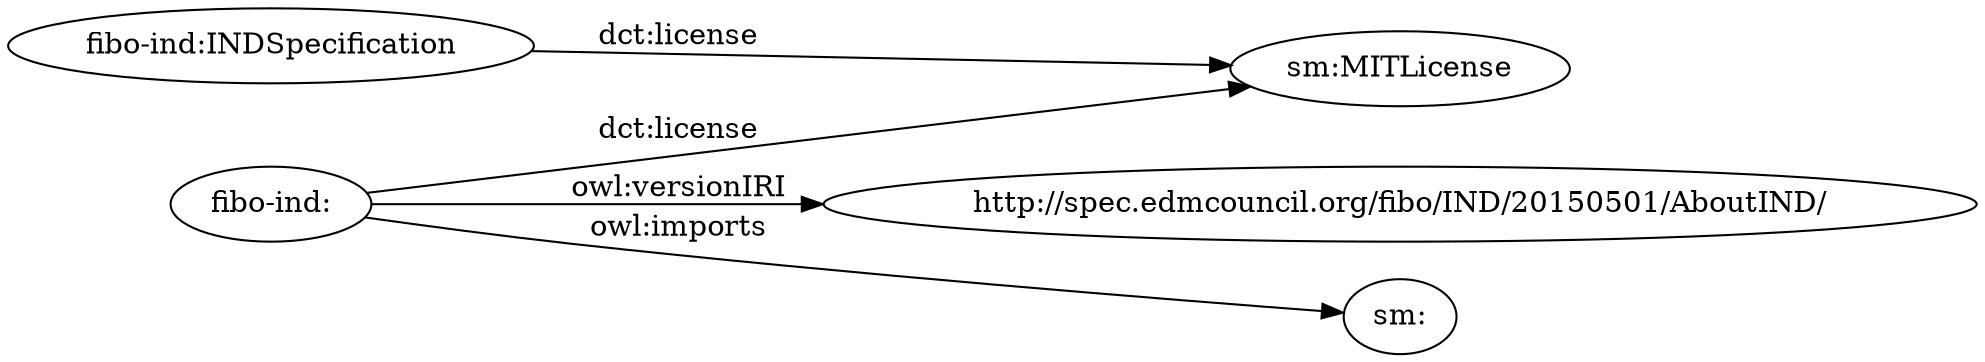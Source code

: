 digraph ar2dtool_diagram { 
rankdir=LR;
size="1501"
	"fibo-ind:INDSpecification" -> "sm:MITLicense" [ label = "dct:license" ];
	"fibo-ind:" -> "http://spec.edmcouncil.org/fibo/IND/20150501/AboutIND/" [ label = "owl:versionIRI" ];
	"fibo-ind:" -> "sm:" [ label = "owl:imports" ];
	"fibo-ind:" -> "sm:MITLicense" [ label = "dct:license" ];

}
